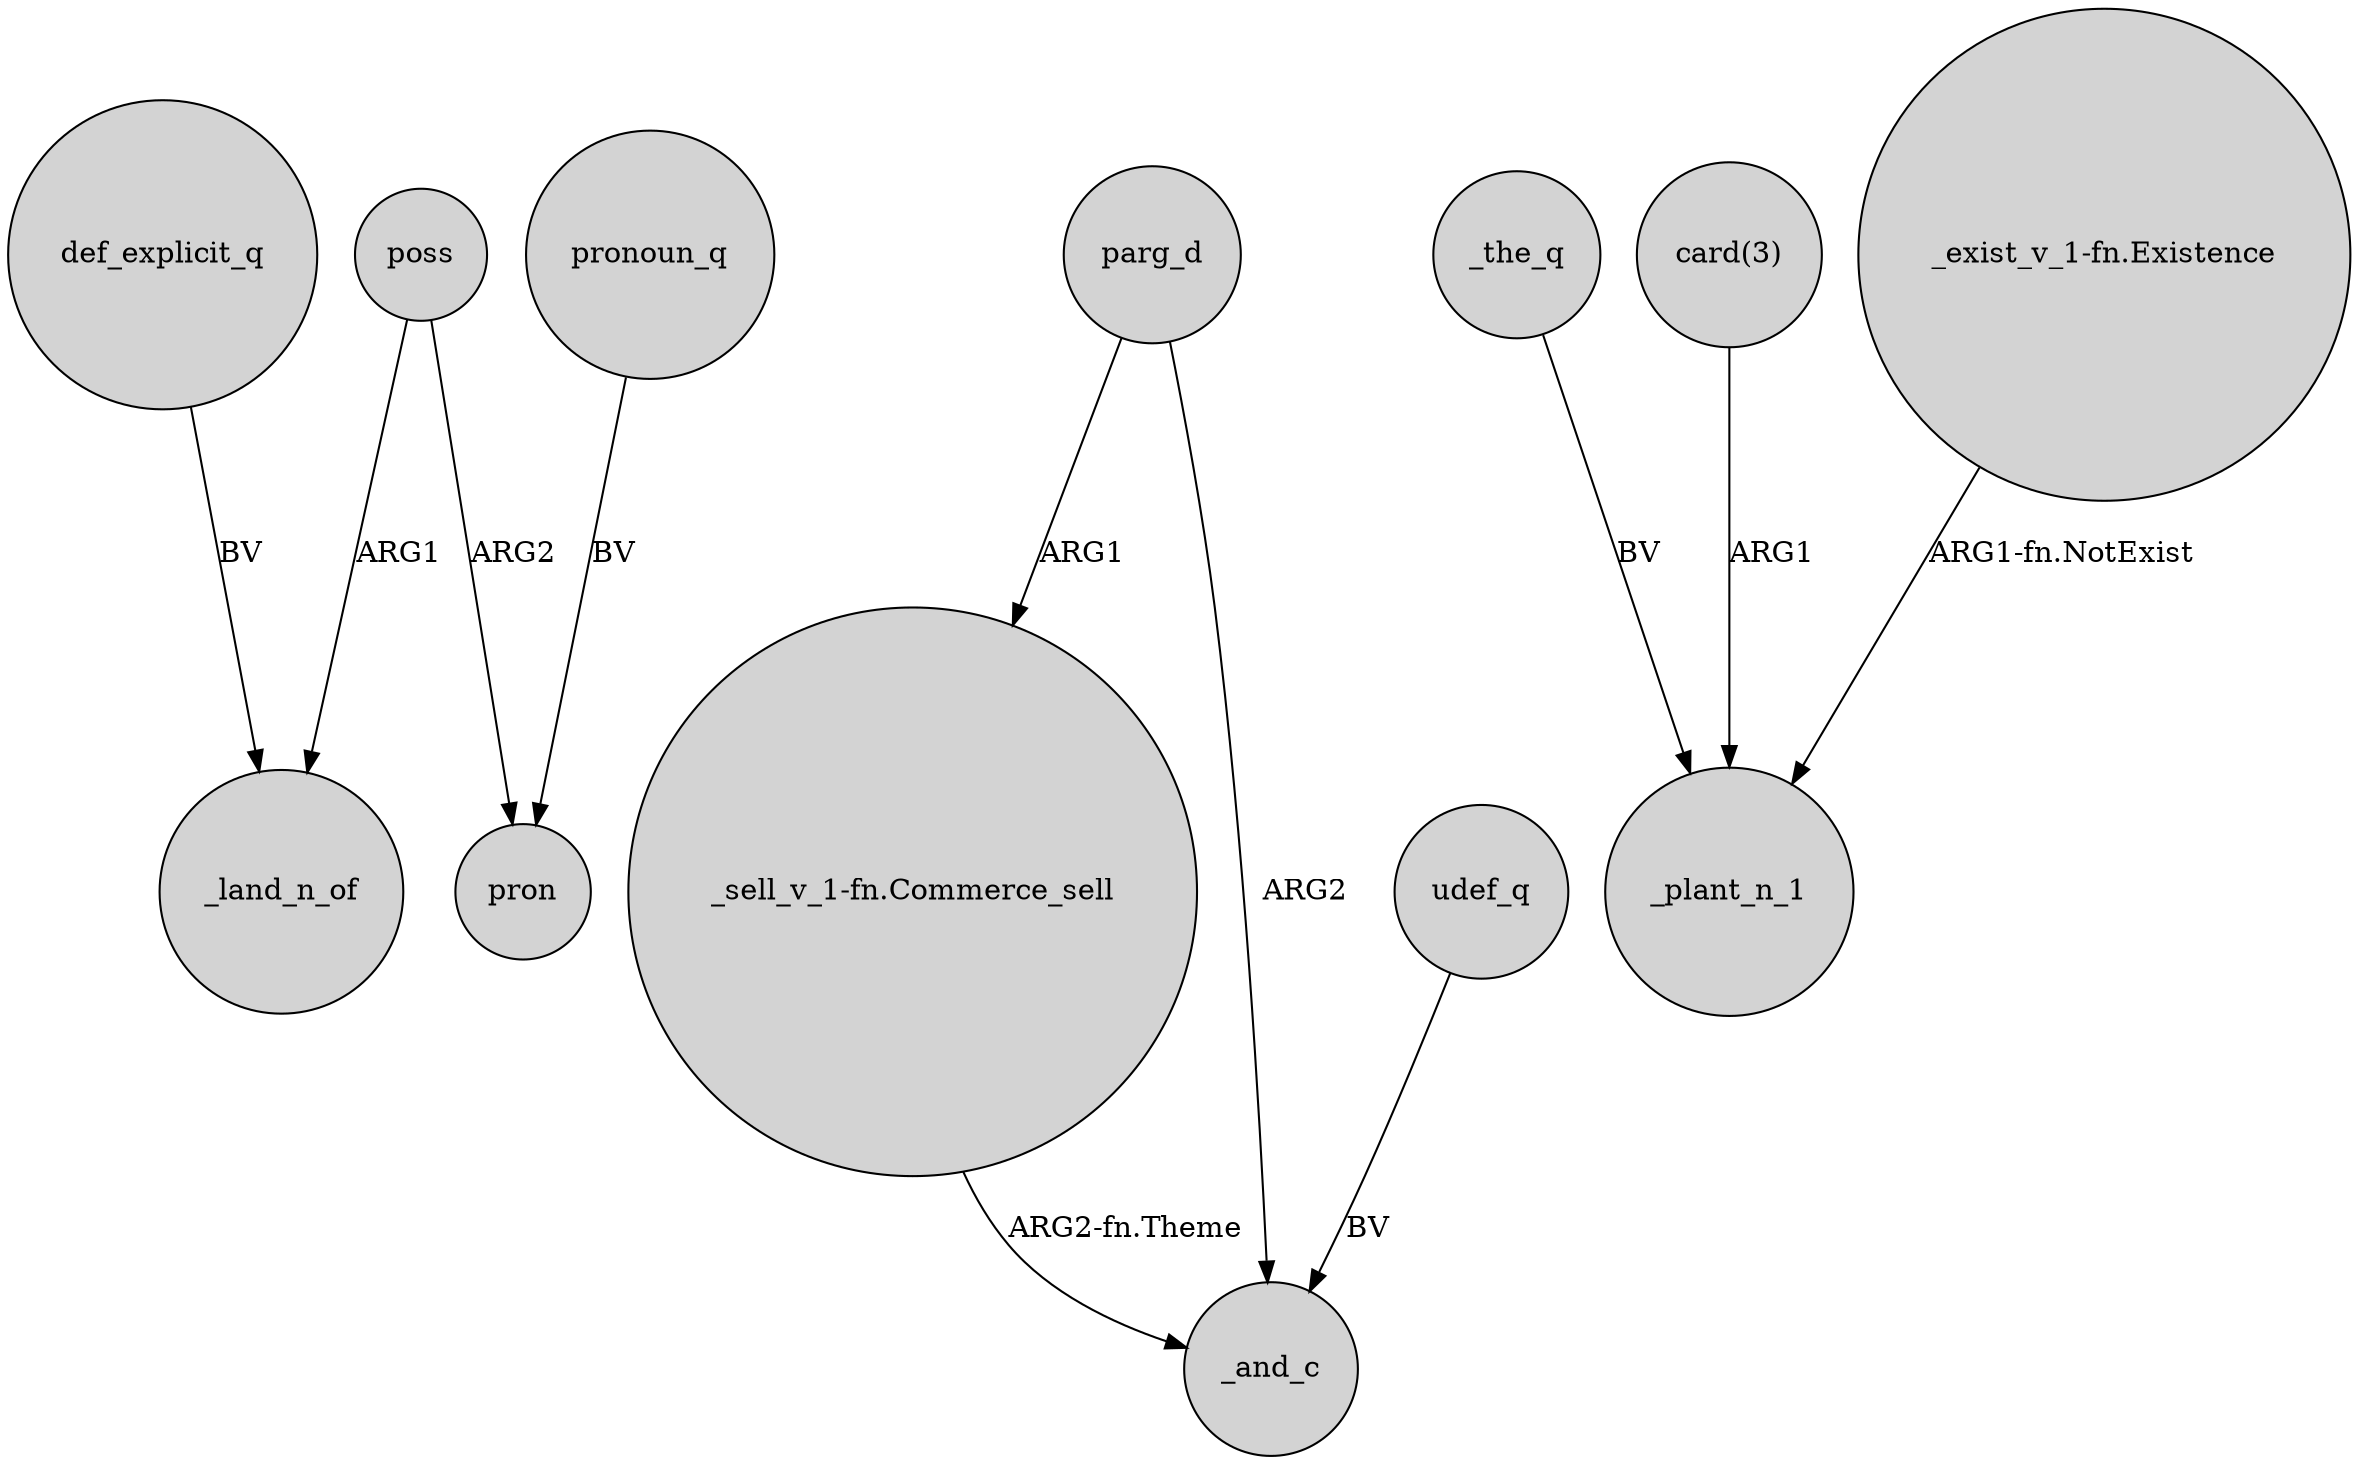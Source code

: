digraph {
	node [shape=circle style=filled]
	poss -> _land_n_of [label=ARG1]
	parg_d -> "_sell_v_1-fn.Commerce_sell" [label=ARG1]
	"_sell_v_1-fn.Commerce_sell" -> _and_c [label="ARG2-fn.Theme"]
	poss -> pron [label=ARG2]
	udef_q -> _and_c [label=BV]
	_the_q -> _plant_n_1 [label=BV]
	parg_d -> _and_c [label=ARG2]
	def_explicit_q -> _land_n_of [label=BV]
	"card(3)" -> _plant_n_1 [label=ARG1]
	"_exist_v_1-fn.Existence" -> _plant_n_1 [label="ARG1-fn.NotExist"]
	pronoun_q -> pron [label=BV]
}
